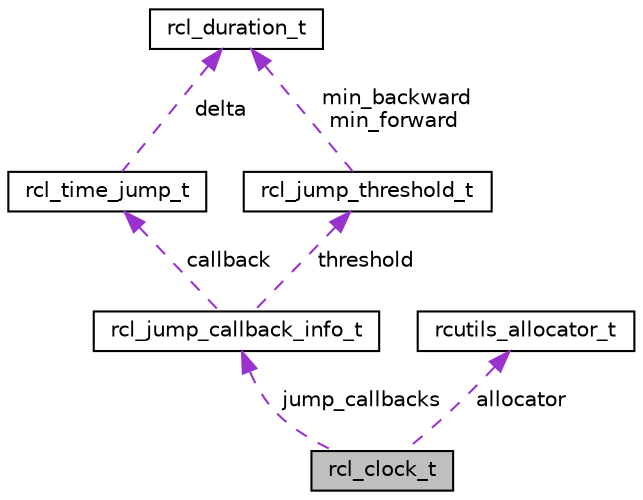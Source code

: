 digraph "rcl_clock_t"
{
  edge [fontname="Helvetica",fontsize="10",labelfontname="Helvetica",labelfontsize="10"];
  node [fontname="Helvetica",fontsize="10",shape=record];
  Node1 [label="rcl_clock_t",height=0.2,width=0.4,color="black", fillcolor="grey75", style="filled", fontcolor="black"];
  Node2 -> Node1 [dir="back",color="darkorchid3",fontsize="10",style="dashed",label=" jump_callbacks" ,fontname="Helvetica"];
  Node2 [label="rcl_jump_callback_info_t",height=0.2,width=0.4,color="black", fillcolor="white", style="filled",URL="$structrcl__jump__callback__info__t.html",tooltip="Struct to describe an added callback. "];
  Node3 -> Node2 [dir="back",color="darkorchid3",fontsize="10",style="dashed",label=" callback" ,fontname="Helvetica"];
  Node3 [label="rcl_time_jump_t",height=0.2,width=0.4,color="black", fillcolor="white", style="filled",URL="$structrcl__time__jump__t.html",tooltip="Struct to describe a jump in time. "];
  Node4 -> Node3 [dir="back",color="darkorchid3",fontsize="10",style="dashed",label=" delta" ,fontname="Helvetica"];
  Node4 [label="rcl_duration_t",height=0.2,width=0.4,color="black", fillcolor="white", style="filled",URL="$structrcl__duration__t.html",tooltip="A duration of time, measured in nanoseconds and its source. "];
  Node5 -> Node2 [dir="back",color="darkorchid3",fontsize="10",style="dashed",label=" threshold" ,fontname="Helvetica"];
  Node5 [label="rcl_jump_threshold_t",height=0.2,width=0.4,color="black", fillcolor="white", style="filled",URL="$structrcl__jump__threshold__t.html",tooltip="Describe the prerequisites for calling a time jump callback. "];
  Node4 -> Node5 [dir="back",color="darkorchid3",fontsize="10",style="dashed",label=" min_backward\nmin_forward" ,fontname="Helvetica"];
  Node6 -> Node1 [dir="back",color="darkorchid3",fontsize="10",style="dashed",label=" allocator" ,fontname="Helvetica"];
  Node6 [label="rcutils_allocator_t",height=0.2,width=0.4,color="black", fillcolor="white", style="filled",URL="/home/developer/workspaces/docs_crystal/doxygen_tag_files/rcutils.tag$structrcutils__allocator__t.html"];
}
